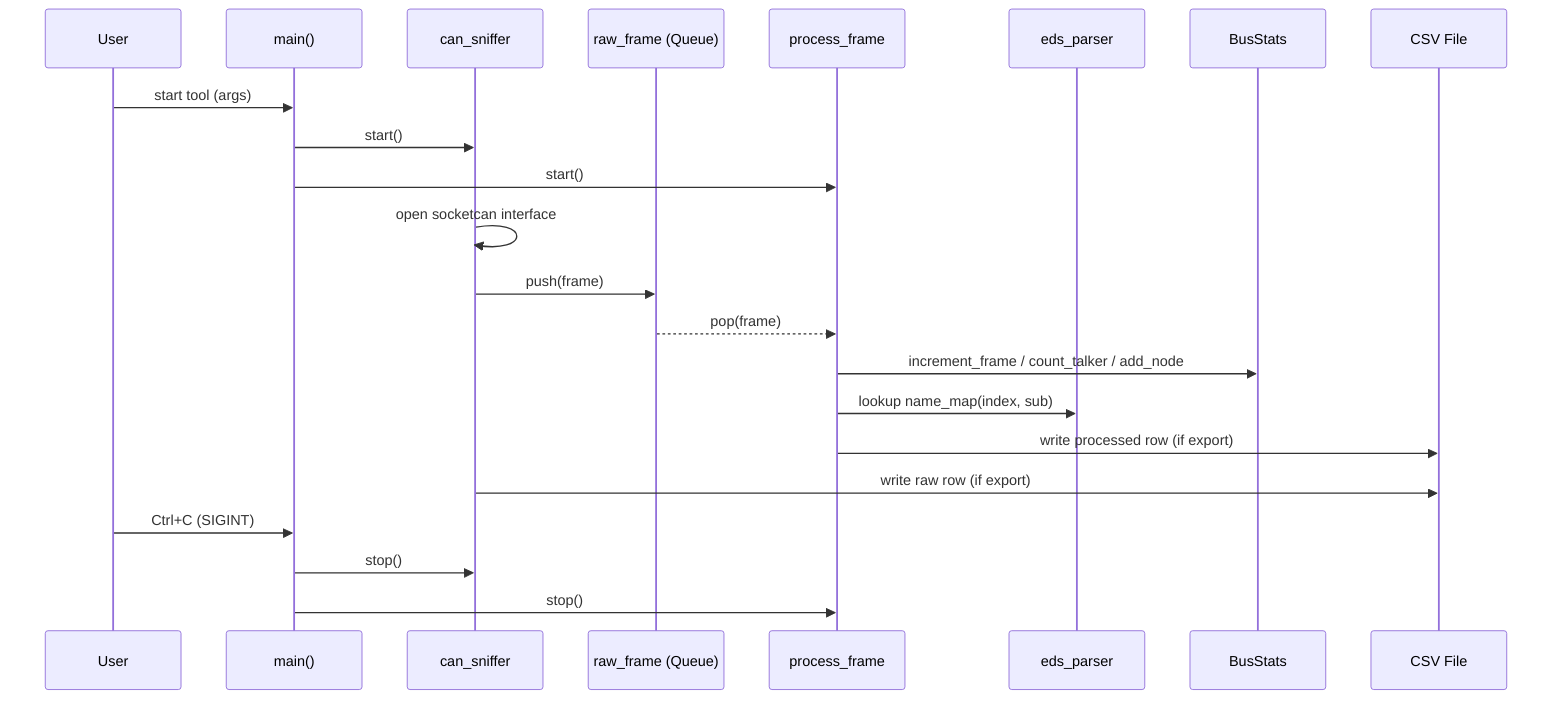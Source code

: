 sequenceDiagram
    participant User
    participant Main as main()
    participant Sniffer as can_sniffer
    participant Queue as raw_frame (Queue)
    participant Processor as process_frame
    participant EDS as eds_parser
    participant Stats as BusStats
    participant CSV as CSV File

    User->>Main: start tool (args)
    Main->>Sniffer: start()
    Main->>Processor: start()
    Sniffer->>Sniffer: open socketcan interface
    Sniffer->>Queue: push(frame)
    Queue-->>Processor: pop(frame)
    Processor->>Stats: increment_frame / count_talker / add_node
    Processor->>EDS: lookup name_map(index, sub)
    Processor->>CSV: write processed row (if export)
    Sniffer->>CSV: write raw row (if export)
    User->>Main: Ctrl+C (SIGINT)
    Main->>Sniffer: stop()
    Main->>Processor: stop()